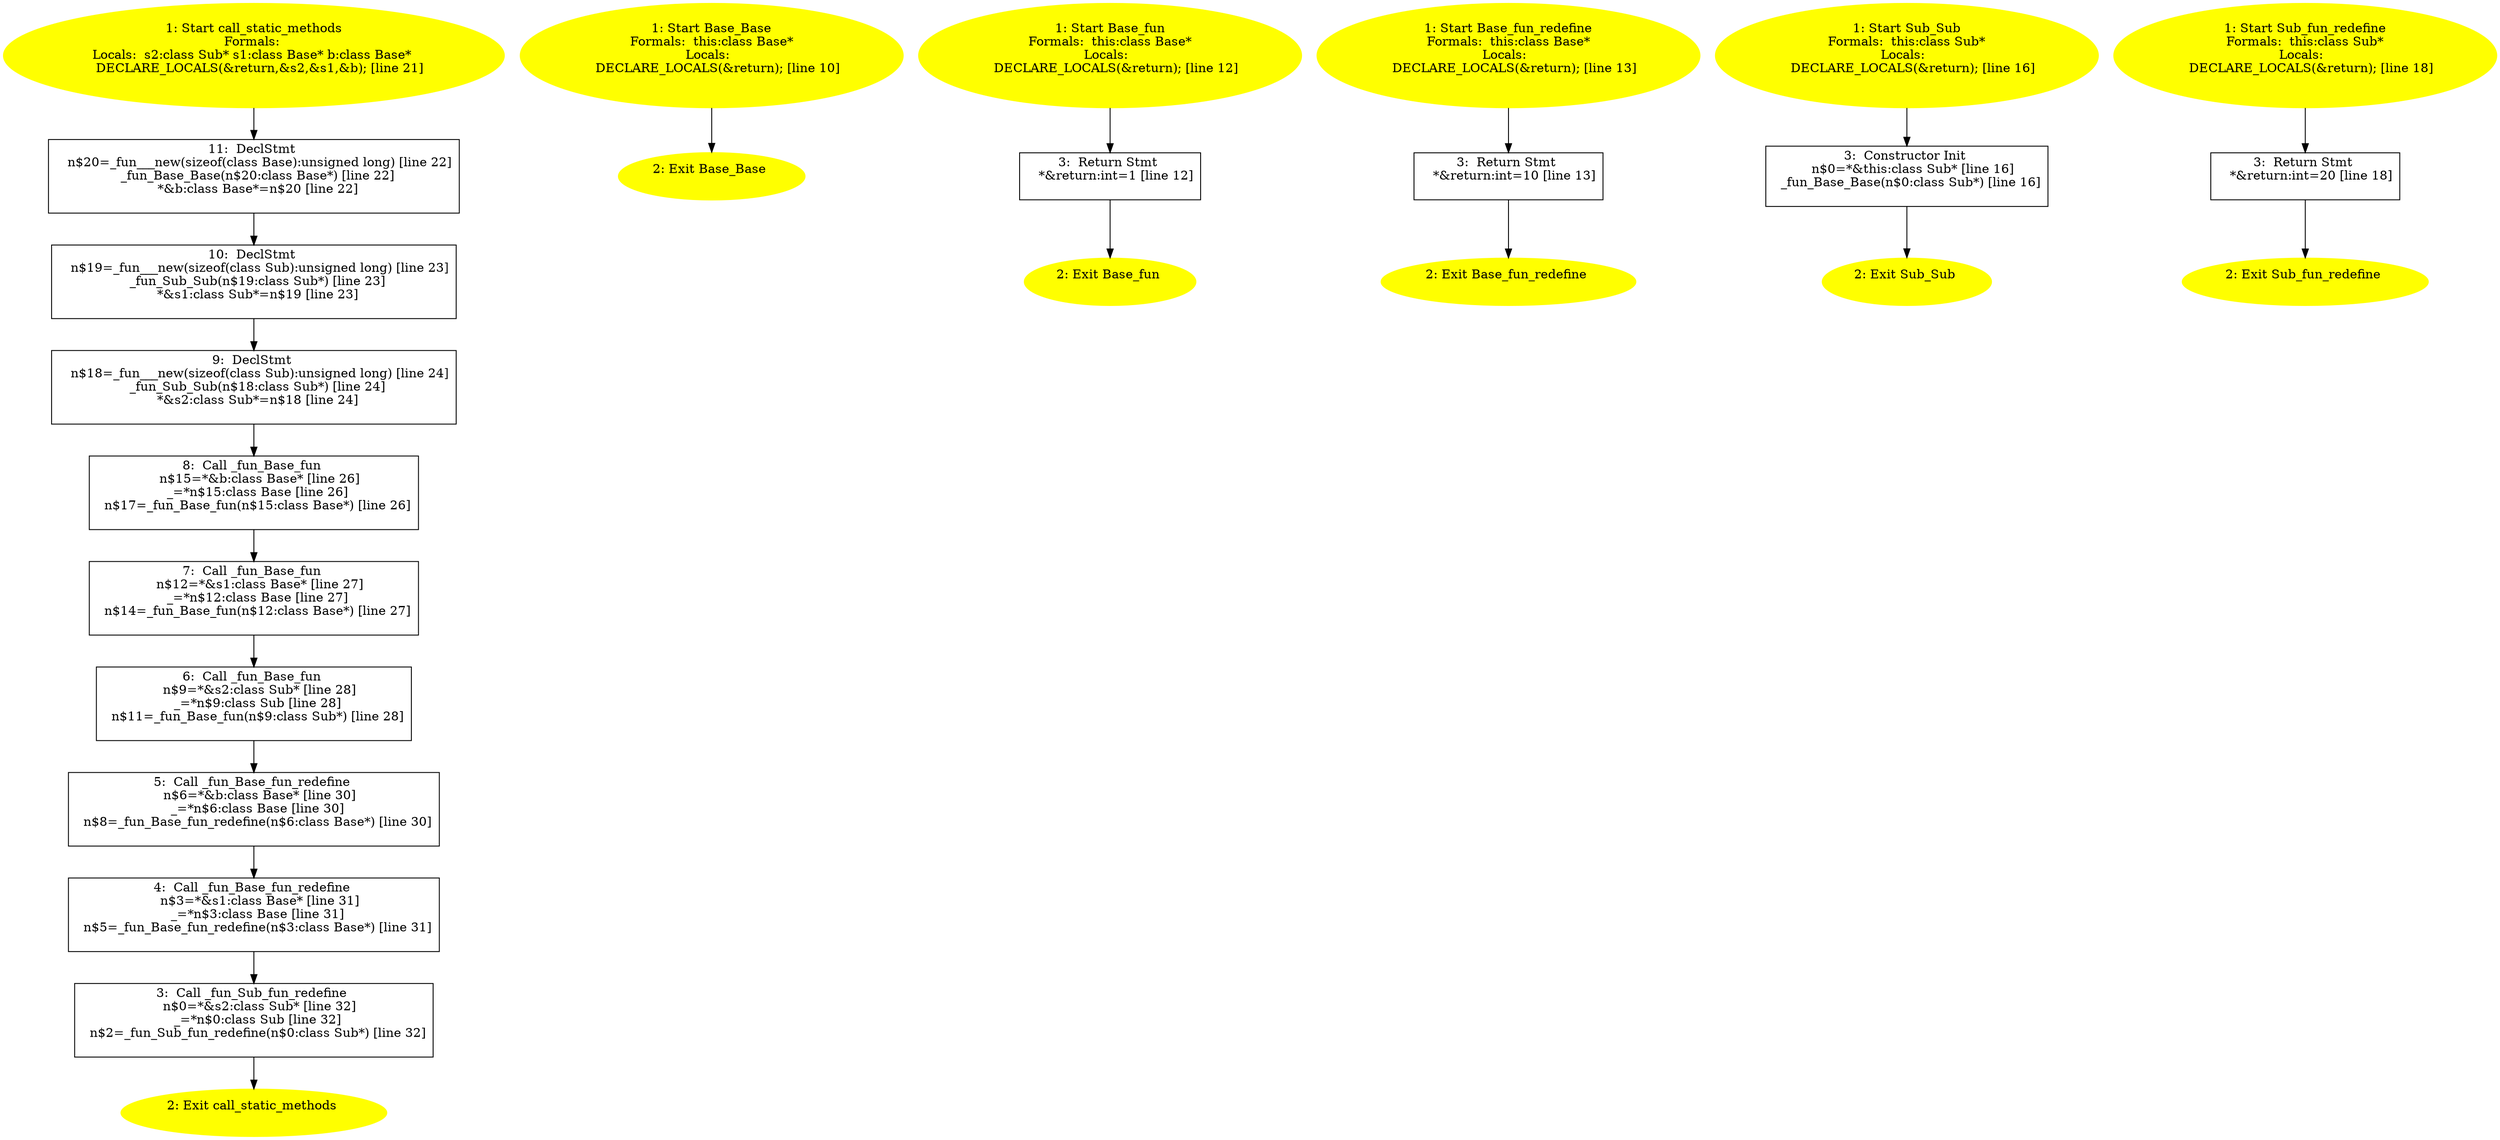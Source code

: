 /* @generated */
digraph iCFG {
"call_static_methods{d41d8cd98f00b204e9800998ecf8427e_Z19call_static_methodsv}.80a5a710290bbd90a5d2eec37b51abcb_1" [label="1: Start call_static_methods\nFormals: \nLocals:  s2:class Sub* s1:class Base* b:class Base* \n   DECLARE_LOCALS(&return,&s2,&s1,&b); [line 21]\n " color=yellow style=filled]
	

	 "call_static_methods{d41d8cd98f00b204e9800998ecf8427e_Z19call_static_methodsv}.80a5a710290bbd90a5d2eec37b51abcb_1" -> "call_static_methods{d41d8cd98f00b204e9800998ecf8427e_Z19call_static_methodsv}.80a5a710290bbd90a5d2eec37b51abcb_11" ;
"call_static_methods{d41d8cd98f00b204e9800998ecf8427e_Z19call_static_methodsv}.80a5a710290bbd90a5d2eec37b51abcb_2" [label="2: Exit call_static_methods \n  " color=yellow style=filled]
	

"call_static_methods{d41d8cd98f00b204e9800998ecf8427e_Z19call_static_methodsv}.80a5a710290bbd90a5d2eec37b51abcb_3" [label="3:  Call _fun_Sub_fun_redefine \n   n$0=*&s2:class Sub* [line 32]\n  _=*n$0:class Sub [line 32]\n  n$2=_fun_Sub_fun_redefine(n$0:class Sub*) [line 32]\n " shape="box"]
	

	 "call_static_methods{d41d8cd98f00b204e9800998ecf8427e_Z19call_static_methodsv}.80a5a710290bbd90a5d2eec37b51abcb_3" -> "call_static_methods{d41d8cd98f00b204e9800998ecf8427e_Z19call_static_methodsv}.80a5a710290bbd90a5d2eec37b51abcb_2" ;
"call_static_methods{d41d8cd98f00b204e9800998ecf8427e_Z19call_static_methodsv}.80a5a710290bbd90a5d2eec37b51abcb_4" [label="4:  Call _fun_Base_fun_redefine \n   n$3=*&s1:class Base* [line 31]\n  _=*n$3:class Base [line 31]\n  n$5=_fun_Base_fun_redefine(n$3:class Base*) [line 31]\n " shape="box"]
	

	 "call_static_methods{d41d8cd98f00b204e9800998ecf8427e_Z19call_static_methodsv}.80a5a710290bbd90a5d2eec37b51abcb_4" -> "call_static_methods{d41d8cd98f00b204e9800998ecf8427e_Z19call_static_methodsv}.80a5a710290bbd90a5d2eec37b51abcb_3" ;
"call_static_methods{d41d8cd98f00b204e9800998ecf8427e_Z19call_static_methodsv}.80a5a710290bbd90a5d2eec37b51abcb_5" [label="5:  Call _fun_Base_fun_redefine \n   n$6=*&b:class Base* [line 30]\n  _=*n$6:class Base [line 30]\n  n$8=_fun_Base_fun_redefine(n$6:class Base*) [line 30]\n " shape="box"]
	

	 "call_static_methods{d41d8cd98f00b204e9800998ecf8427e_Z19call_static_methodsv}.80a5a710290bbd90a5d2eec37b51abcb_5" -> "call_static_methods{d41d8cd98f00b204e9800998ecf8427e_Z19call_static_methodsv}.80a5a710290bbd90a5d2eec37b51abcb_4" ;
"call_static_methods{d41d8cd98f00b204e9800998ecf8427e_Z19call_static_methodsv}.80a5a710290bbd90a5d2eec37b51abcb_6" [label="6:  Call _fun_Base_fun \n   n$9=*&s2:class Sub* [line 28]\n  _=*n$9:class Sub [line 28]\n  n$11=_fun_Base_fun(n$9:class Sub*) [line 28]\n " shape="box"]
	

	 "call_static_methods{d41d8cd98f00b204e9800998ecf8427e_Z19call_static_methodsv}.80a5a710290bbd90a5d2eec37b51abcb_6" -> "call_static_methods{d41d8cd98f00b204e9800998ecf8427e_Z19call_static_methodsv}.80a5a710290bbd90a5d2eec37b51abcb_5" ;
"call_static_methods{d41d8cd98f00b204e9800998ecf8427e_Z19call_static_methodsv}.80a5a710290bbd90a5d2eec37b51abcb_7" [label="7:  Call _fun_Base_fun \n   n$12=*&s1:class Base* [line 27]\n  _=*n$12:class Base [line 27]\n  n$14=_fun_Base_fun(n$12:class Base*) [line 27]\n " shape="box"]
	

	 "call_static_methods{d41d8cd98f00b204e9800998ecf8427e_Z19call_static_methodsv}.80a5a710290bbd90a5d2eec37b51abcb_7" -> "call_static_methods{d41d8cd98f00b204e9800998ecf8427e_Z19call_static_methodsv}.80a5a710290bbd90a5d2eec37b51abcb_6" ;
"call_static_methods{d41d8cd98f00b204e9800998ecf8427e_Z19call_static_methodsv}.80a5a710290bbd90a5d2eec37b51abcb_8" [label="8:  Call _fun_Base_fun \n   n$15=*&b:class Base* [line 26]\n  _=*n$15:class Base [line 26]\n  n$17=_fun_Base_fun(n$15:class Base*) [line 26]\n " shape="box"]
	

	 "call_static_methods{d41d8cd98f00b204e9800998ecf8427e_Z19call_static_methodsv}.80a5a710290bbd90a5d2eec37b51abcb_8" -> "call_static_methods{d41d8cd98f00b204e9800998ecf8427e_Z19call_static_methodsv}.80a5a710290bbd90a5d2eec37b51abcb_7" ;
"call_static_methods{d41d8cd98f00b204e9800998ecf8427e_Z19call_static_methodsv}.80a5a710290bbd90a5d2eec37b51abcb_9" [label="9:  DeclStmt \n   n$18=_fun___new(sizeof(class Sub):unsigned long) [line 24]\n  _fun_Sub_Sub(n$18:class Sub*) [line 24]\n  *&s2:class Sub*=n$18 [line 24]\n " shape="box"]
	

	 "call_static_methods{d41d8cd98f00b204e9800998ecf8427e_Z19call_static_methodsv}.80a5a710290bbd90a5d2eec37b51abcb_9" -> "call_static_methods{d41d8cd98f00b204e9800998ecf8427e_Z19call_static_methodsv}.80a5a710290bbd90a5d2eec37b51abcb_8" ;
"call_static_methods{d41d8cd98f00b204e9800998ecf8427e_Z19call_static_methodsv}.80a5a710290bbd90a5d2eec37b51abcb_10" [label="10:  DeclStmt \n   n$19=_fun___new(sizeof(class Sub):unsigned long) [line 23]\n  _fun_Sub_Sub(n$19:class Sub*) [line 23]\n  *&s1:class Sub*=n$19 [line 23]\n " shape="box"]
	

	 "call_static_methods{d41d8cd98f00b204e9800998ecf8427e_Z19call_static_methodsv}.80a5a710290bbd90a5d2eec37b51abcb_10" -> "call_static_methods{d41d8cd98f00b204e9800998ecf8427e_Z19call_static_methodsv}.80a5a710290bbd90a5d2eec37b51abcb_9" ;
"call_static_methods{d41d8cd98f00b204e9800998ecf8427e_Z19call_static_methodsv}.80a5a710290bbd90a5d2eec37b51abcb_11" [label="11:  DeclStmt \n   n$20=_fun___new(sizeof(class Base):unsigned long) [line 22]\n  _fun_Base_Base(n$20:class Base*) [line 22]\n  *&b:class Base*=n$20 [line 22]\n " shape="box"]
	

	 "call_static_methods{d41d8cd98f00b204e9800998ecf8427e_Z19call_static_methodsv}.80a5a710290bbd90a5d2eec37b51abcb_11" -> "call_static_methods{d41d8cd98f00b204e9800998ecf8427e_Z19call_static_methodsv}.80a5a710290bbd90a5d2eec37b51abcb_10" ;
"Base_Base{_ZN4BaseC1Ev|constexpr}.752393f4a5865e55fc71fb61fd2e59dc_1" [label="1: Start Base_Base\nFormals:  this:class Base*\nLocals:  \n   DECLARE_LOCALS(&return); [line 10]\n " color=yellow style=filled]
	

	 "Base_Base{_ZN4BaseC1Ev|constexpr}.752393f4a5865e55fc71fb61fd2e59dc_1" -> "Base_Base{_ZN4BaseC1Ev|constexpr}.752393f4a5865e55fc71fb61fd2e59dc_2" ;
"Base_Base{_ZN4BaseC1Ev|constexpr}.752393f4a5865e55fc71fb61fd2e59dc_2" [label="2: Exit Base_Base \n  " color=yellow style=filled]
	

"Base_fun(_ZN4Base3funEv).5291f62e433dd838b82ff4ba6204f568_1" [label="1: Start Base_fun\nFormals:  this:class Base*\nLocals:  \n   DECLARE_LOCALS(&return); [line 12]\n " color=yellow style=filled]
	

	 "Base_fun(_ZN4Base3funEv).5291f62e433dd838b82ff4ba6204f568_1" -> "Base_fun(_ZN4Base3funEv).5291f62e433dd838b82ff4ba6204f568_3" ;
"Base_fun(_ZN4Base3funEv).5291f62e433dd838b82ff4ba6204f568_2" [label="2: Exit Base_fun \n  " color=yellow style=filled]
	

"Base_fun(_ZN4Base3funEv).5291f62e433dd838b82ff4ba6204f568_3" [label="3:  Return Stmt \n   *&return:int=1 [line 12]\n " shape="box"]
	

	 "Base_fun(_ZN4Base3funEv).5291f62e433dd838b82ff4ba6204f568_3" -> "Base_fun(_ZN4Base3funEv).5291f62e433dd838b82ff4ba6204f568_2" ;
"Base_fun_redefine(_ZN4Base12fun_redefineEv).e6cca72a64528085bd97e9ac4e428e27_1" [label="1: Start Base_fun_redefine\nFormals:  this:class Base*\nLocals:  \n   DECLARE_LOCALS(&return); [line 13]\n " color=yellow style=filled]
	

	 "Base_fun_redefine(_ZN4Base12fun_redefineEv).e6cca72a64528085bd97e9ac4e428e27_1" -> "Base_fun_redefine(_ZN4Base12fun_redefineEv).e6cca72a64528085bd97e9ac4e428e27_3" ;
"Base_fun_redefine(_ZN4Base12fun_redefineEv).e6cca72a64528085bd97e9ac4e428e27_2" [label="2: Exit Base_fun_redefine \n  " color=yellow style=filled]
	

"Base_fun_redefine(_ZN4Base12fun_redefineEv).e6cca72a64528085bd97e9ac4e428e27_3" [label="3:  Return Stmt \n   *&return:int=10 [line 13]\n " shape="box"]
	

	 "Base_fun_redefine(_ZN4Base12fun_redefineEv).e6cca72a64528085bd97e9ac4e428e27_3" -> "Base_fun_redefine(_ZN4Base12fun_redefineEv).e6cca72a64528085bd97e9ac4e428e27_2" ;
"Sub_Sub{_ZN3SubC1Ev|constexpr}.4742995ed9805602d57ae60829cf659c_1" [label="1: Start Sub_Sub\nFormals:  this:class Sub*\nLocals:  \n   DECLARE_LOCALS(&return); [line 16]\n " color=yellow style=filled]
	

	 "Sub_Sub{_ZN3SubC1Ev|constexpr}.4742995ed9805602d57ae60829cf659c_1" -> "Sub_Sub{_ZN3SubC1Ev|constexpr}.4742995ed9805602d57ae60829cf659c_3" ;
"Sub_Sub{_ZN3SubC1Ev|constexpr}.4742995ed9805602d57ae60829cf659c_2" [label="2: Exit Sub_Sub \n  " color=yellow style=filled]
	

"Sub_Sub{_ZN3SubC1Ev|constexpr}.4742995ed9805602d57ae60829cf659c_3" [label="3:  Constructor Init \n   n$0=*&this:class Sub* [line 16]\n  _fun_Base_Base(n$0:class Sub*) [line 16]\n " shape="box"]
	

	 "Sub_Sub{_ZN3SubC1Ev|constexpr}.4742995ed9805602d57ae60829cf659c_3" -> "Sub_Sub{_ZN3SubC1Ev|constexpr}.4742995ed9805602d57ae60829cf659c_2" ;
"Sub_fun_redefine(_ZN3Sub12fun_redefineEv).cd5594f3acb5f58c8bda7bc3a68fc82a_1" [label="1: Start Sub_fun_redefine\nFormals:  this:class Sub*\nLocals:  \n   DECLARE_LOCALS(&return); [line 18]\n " color=yellow style=filled]
	

	 "Sub_fun_redefine(_ZN3Sub12fun_redefineEv).cd5594f3acb5f58c8bda7bc3a68fc82a_1" -> "Sub_fun_redefine(_ZN3Sub12fun_redefineEv).cd5594f3acb5f58c8bda7bc3a68fc82a_3" ;
"Sub_fun_redefine(_ZN3Sub12fun_redefineEv).cd5594f3acb5f58c8bda7bc3a68fc82a_2" [label="2: Exit Sub_fun_redefine \n  " color=yellow style=filled]
	

"Sub_fun_redefine(_ZN3Sub12fun_redefineEv).cd5594f3acb5f58c8bda7bc3a68fc82a_3" [label="3:  Return Stmt \n   *&return:int=20 [line 18]\n " shape="box"]
	

	 "Sub_fun_redefine(_ZN3Sub12fun_redefineEv).cd5594f3acb5f58c8bda7bc3a68fc82a_3" -> "Sub_fun_redefine(_ZN3Sub12fun_redefineEv).cd5594f3acb5f58c8bda7bc3a68fc82a_2" ;
}
